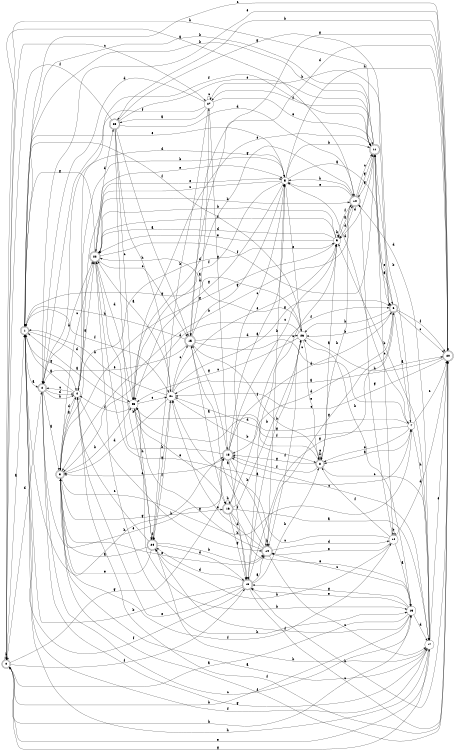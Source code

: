 digraph n23_3 {
__start0 [label="" shape="none"];

rankdir=LR;
size="8,5";

s0 [style="rounded,filled", color="black", fillcolor="white" shape="doublecircle", label="0"];
s1 [style="rounded,filled", color="black", fillcolor="white" shape="doublecircle", label="1"];
s2 [style="rounded,filled", color="black", fillcolor="white" shape="doublecircle", label="2"];
s3 [style="rounded,filled", color="black", fillcolor="white" shape="doublecircle", label="3"];
s4 [style="filled", color="black", fillcolor="white" shape="circle", label="4"];
s5 [style="filled", color="black", fillcolor="white" shape="circle", label="5"];
s6 [style="rounded,filled", color="black", fillcolor="white" shape="doublecircle", label="6"];
s7 [style="filled", color="black", fillcolor="white" shape="circle", label="7"];
s8 [style="rounded,filled", color="black", fillcolor="white" shape="doublecircle", label="8"];
s9 [style="filled", color="black", fillcolor="white" shape="circle", label="9"];
s10 [style="rounded,filled", color="black", fillcolor="white" shape="doublecircle", label="10"];
s11 [style="rounded,filled", color="black", fillcolor="white" shape="doublecircle", label="11"];
s12 [style="filled", color="black", fillcolor="white" shape="circle", label="12"];
s13 [style="filled", color="black", fillcolor="white" shape="circle", label="13"];
s14 [style="rounded,filled", color="black", fillcolor="white" shape="doublecircle", label="14"];
s15 [style="rounded,filled", color="black", fillcolor="white" shape="doublecircle", label="15"];
s16 [style="rounded,filled", color="black", fillcolor="white" shape="doublecircle", label="16"];
s17 [style="filled", color="black", fillcolor="white" shape="circle", label="17"];
s18 [style="rounded,filled", color="black", fillcolor="white" shape="doublecircle", label="18"];
s19 [style="rounded,filled", color="black", fillcolor="white" shape="doublecircle", label="19"];
s20 [style="rounded,filled", color="black", fillcolor="white" shape="doublecircle", label="20"];
s21 [style="filled", color="black", fillcolor="white" shape="circle", label="21"];
s22 [style="rounded,filled", color="black", fillcolor="white" shape="doublecircle", label="22"];
s23 [style="rounded,filled", color="black", fillcolor="white" shape="doublecircle", label="23"];
s24 [style="rounded,filled", color="black", fillcolor="white" shape="doublecircle", label="24"];
s25 [style="filled", color="black", fillcolor="white" shape="circle", label="25"];
s26 [style="filled", color="black", fillcolor="white" shape="circle", label="26"];
s27 [style="filled", color="black", fillcolor="white" shape="circle", label="27"];
s0 -> s1 [label="a"];
s0 -> s0 [label="b"];
s0 -> s27 [label="c"];
s0 -> s2 [label="d"];
s0 -> s17 [label="e"];
s0 -> s19 [label="f"];
s0 -> s18 [label="g"];
s0 -> s13 [label="h"];
s1 -> s2 [label="a"];
s1 -> s11 [label="b"];
s1 -> s20 [label="c"];
s1 -> s25 [label="d"];
s1 -> s5 [label="e"];
s1 -> s21 [label="f"];
s1 -> s4 [label="g"];
s1 -> s18 [label="h"];
s2 -> s3 [label="a"];
s2 -> s22 [label="b"];
s2 -> s13 [label="c"];
s2 -> s4 [label="d"];
s2 -> s18 [label="e"];
s2 -> s11 [label="f"];
s2 -> s17 [label="g"];
s2 -> s4 [label="h"];
s3 -> s4 [label="a"];
s3 -> s25 [label="b"];
s3 -> s22 [label="c"];
s3 -> s9 [label="d"];
s3 -> s14 [label="e"];
s3 -> s12 [label="f"];
s3 -> s16 [label="g"];
s3 -> s7 [label="h"];
s4 -> s1 [label="a"];
s4 -> s5 [label="b"];
s4 -> s2 [label="c"];
s4 -> s3 [label="d"];
s4 -> s5 [label="e"];
s4 -> s20 [label="f"];
s4 -> s22 [label="g"];
s4 -> s14 [label="h"];
s5 -> s6 [label="a"];
s5 -> s11 [label="b"];
s5 -> s22 [label="c"];
s5 -> s2 [label="d"];
s5 -> s26 [label="e"];
s5 -> s25 [label="f"];
s5 -> s25 [label="g"];
s5 -> s20 [label="h"];
s6 -> s7 [label="a"];
s6 -> s26 [label="b"];
s6 -> s20 [label="c"];
s6 -> s18 [label="d"];
s6 -> s11 [label="e"];
s6 -> s20 [label="f"];
s6 -> s14 [label="g"];
s6 -> s26 [label="h"];
s7 -> s8 [label="a"];
s7 -> s11 [label="b"];
s7 -> s20 [label="c"];
s7 -> s5 [label="d"];
s7 -> s8 [label="e"];
s7 -> s25 [label="f"];
s7 -> s25 [label="g"];
s7 -> s17 [label="h"];
s8 -> s9 [label="a"];
s8 -> s8 [label="b"];
s8 -> s17 [label="c"];
s8 -> s21 [label="d"];
s8 -> s8 [label="e"];
s8 -> s18 [label="f"];
s8 -> s18 [label="g"];
s8 -> s10 [label="h"];
s9 -> s10 [label="a"];
s9 -> s22 [label="b"];
s9 -> s19 [label="c"];
s9 -> s22 [label="d"];
s9 -> s22 [label="e"];
s9 -> s22 [label="f"];
s9 -> s3 [label="g"];
s9 -> s9 [label="h"];
s10 -> s0 [label="a"];
s10 -> s3 [label="b"];
s10 -> s11 [label="c"];
s10 -> s9 [label="d"];
s10 -> s5 [label="e"];
s10 -> s9 [label="f"];
s10 -> s11 [label="g"];
s10 -> s5 [label="h"];
s11 -> s6 [label="a"];
s11 -> s1 [label="b"];
s11 -> s12 [label="c"];
s11 -> s9 [label="d"];
s11 -> s25 [label="e"];
s11 -> s27 [label="f"];
s11 -> s10 [label="g"];
s11 -> s0 [label="h"];
s12 -> s13 [label="a"];
s12 -> s12 [label="b"];
s12 -> s21 [label="c"];
s12 -> s20 [label="d"];
s12 -> s14 [label="e"];
s12 -> s8 [label="f"];
s12 -> s10 [label="g"];
s12 -> s24 [label="h"];
s13 -> s0 [label="a"];
s13 -> s0 [label="b"];
s13 -> s14 [label="c"];
s13 -> s17 [label="d"];
s13 -> s19 [label="e"];
s13 -> s24 [label="f"];
s13 -> s19 [label="g"];
s13 -> s26 [label="h"];
s14 -> s15 [label="a"];
s14 -> s5 [label="b"];
s14 -> s17 [label="c"];
s14 -> s12 [label="d"];
s14 -> s21 [label="e"];
s14 -> s26 [label="f"];
s14 -> s25 [label="g"];
s14 -> s14 [label="h"];
s15 -> s16 [label="a"];
s15 -> s27 [label="b"];
s15 -> s7 [label="c"];
s15 -> s26 [label="d"];
s15 -> s2 [label="e"];
s15 -> s8 [label="f"];
s15 -> s5 [label="g"];
s15 -> s1 [label="h"];
s16 -> s17 [label="a"];
s16 -> s26 [label="b"];
s16 -> s5 [label="c"];
s16 -> s19 [label="d"];
s16 -> s13 [label="e"];
s16 -> s6 [label="f"];
s16 -> s19 [label="g"];
s16 -> s16 [label="h"];
s17 -> s3 [label="a"];
s17 -> s9 [label="b"];
s17 -> s18 [label="c"];
s17 -> s10 [label="d"];
s17 -> s20 [label="e"];
s17 -> s1 [label="f"];
s17 -> s0 [label="g"];
s17 -> s1 [label="h"];
s18 -> s5 [label="a"];
s18 -> s14 [label="b"];
s18 -> s9 [label="c"];
s18 -> s6 [label="d"];
s18 -> s3 [label="e"];
s18 -> s19 [label="f"];
s18 -> s15 [label="g"];
s18 -> s22 [label="h"];
s19 -> s14 [label="a"];
s19 -> s1 [label="b"];
s19 -> s20 [label="c"];
s19 -> s24 [label="d"];
s19 -> s4 [label="e"];
s19 -> s1 [label="f"];
s19 -> s6 [label="g"];
s19 -> s8 [label="h"];
s20 -> s21 [label="a"];
s20 -> s23 [label="b"];
s20 -> s21 [label="c"];
s20 -> s15 [label="d"];
s20 -> s2 [label="e"];
s20 -> s3 [label="f"];
s20 -> s15 [label="g"];
s20 -> s19 [label="h"];
s21 -> s22 [label="a"];
s21 -> s8 [label="b"];
s21 -> s15 [label="c"];
s21 -> s3 [label="d"];
s21 -> s9 [label="e"];
s21 -> s24 [label="f"];
s21 -> s6 [label="g"];
s21 -> s1 [label="h"];
s22 -> s7 [label="a"];
s22 -> s10 [label="b"];
s22 -> s15 [label="c"];
s22 -> s23 [label="d"];
s22 -> s5 [label="e"];
s22 -> s11 [label="f"];
s22 -> s1 [label="g"];
s22 -> s13 [label="h"];
s23 -> s15 [label="a"];
s23 -> s24 [label="b"];
s23 -> s25 [label="c"];
s23 -> s10 [label="d"];
s23 -> s11 [label="e"];
s23 -> s0 [label="f"];
s23 -> s6 [label="g"];
s23 -> s21 [label="h"];
s24 -> s3 [label="a"];
s24 -> s14 [label="b"];
s24 -> s4 [label="c"];
s24 -> s19 [label="d"];
s24 -> s3 [label="e"];
s24 -> s24 [label="f"];
s24 -> s21 [label="g"];
s24 -> s17 [label="h"];
s25 -> s1 [label="a"];
s25 -> s13 [label="b"];
s25 -> s21 [label="c"];
s25 -> s22 [label="d"];
s25 -> s16 [label="e"];
s25 -> s4 [label="f"];
s25 -> s10 [label="g"];
s25 -> s24 [label="h"];
s26 -> s22 [label="a"];
s26 -> s19 [label="b"];
s26 -> s25 [label="c"];
s26 -> s3 [label="d"];
s26 -> s8 [label="e"];
s26 -> s1 [label="f"];
s26 -> s1 [label="g"];
s26 -> s20 [label="h"];
s27 -> s23 [label="a"];
s27 -> s24 [label="b"];
s27 -> s27 [label="c"];
s27 -> s2 [label="d"];
s27 -> s11 [label="e"];
s27 -> s4 [label="f"];
s27 -> s18 [label="g"];
s27 -> s6 [label="h"];

}